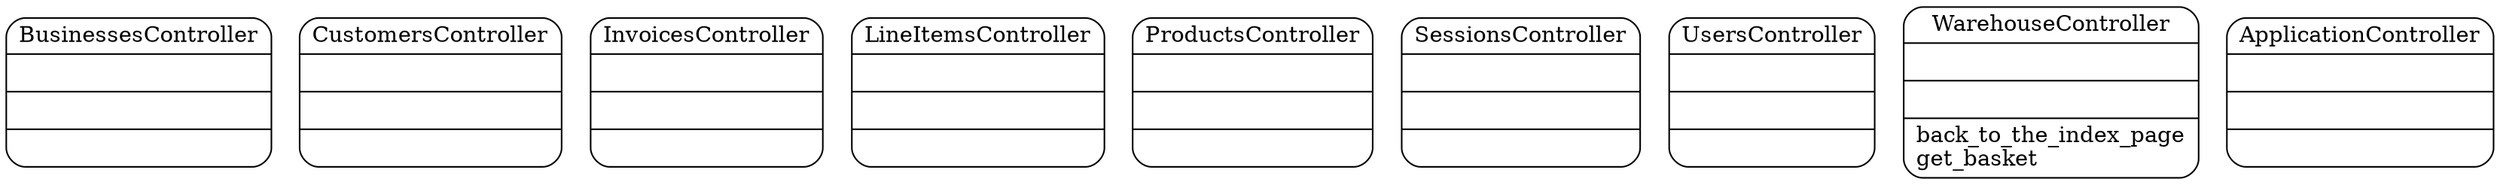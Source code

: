 digraph controllers_diagram {
	graph[overlap=false, splines=true]
	"BusinessesController" [shape=Mrecord, label="{BusinessesController|\l|\l|\l}"]
	"CustomersController" [shape=Mrecord, label="{CustomersController|\l|\l|\l}"]
	"InvoicesController" [shape=Mrecord, label="{InvoicesController|\l|\l|\l}"]
	"LineItemsController" [shape=Mrecord, label="{LineItemsController|\l|\l|\l}"]
	"ProductsController" [shape=Mrecord, label="{ProductsController|\l|\l|\l}"]
	"SessionsController" [shape=Mrecord, label="{SessionsController|\l|\l|\l}"]
	"UsersController" [shape=Mrecord, label="{UsersController|\l|\l|\l}"]
	"WarehouseController" [shape=Mrecord, label="{WarehouseController|\l|\l|back_to_the_index_page\lget_basket\l}"]
	"ApplicationController" [shape=Mrecord, label="{ApplicationController|\l|\l|\l}"]
}
